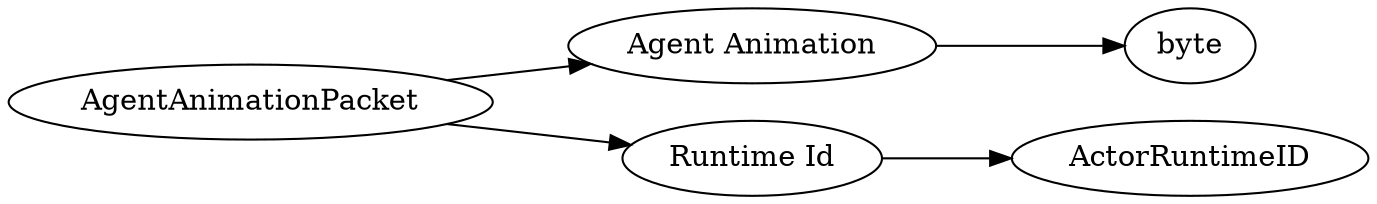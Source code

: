 digraph "AgentAnimationPacket" {
rankdir = LR
0
0 -> 1
1 -> 2
0 -> 3
3 -> 4

0 [label="AgentAnimationPacket",comment="name: \"AgentAnimationPacket\", typeName: \"\", id: 0, branchId: 304, recurseId: -1, attributes: 0, notes: \"\""];
1 [label="Agent Animation",comment="name: \"Agent Animation\", typeName: \"\", id: 1, branchId: 0, recurseId: -1, attributes: 0, notes: \"\""];
2 [label="byte",comment="name: \"byte\", typeName: \"\", id: 2, branchId: 0, recurseId: -1, attributes: 512, notes: \"\""];
3 [label="Runtime Id",comment="name: \"Runtime Id\", typeName: \"ActorRuntimeID\", id: 3, branchId: 0, recurseId: -1, attributes: 256, notes: \"\""];
4 [label="ActorRuntimeID",comment="name: \"ActorRuntimeID\", typeName: \"\", id: 4, branchId: 0, recurseId: -1, attributes: 512, notes: \"\""];
{ rank = max;2;4}

}
